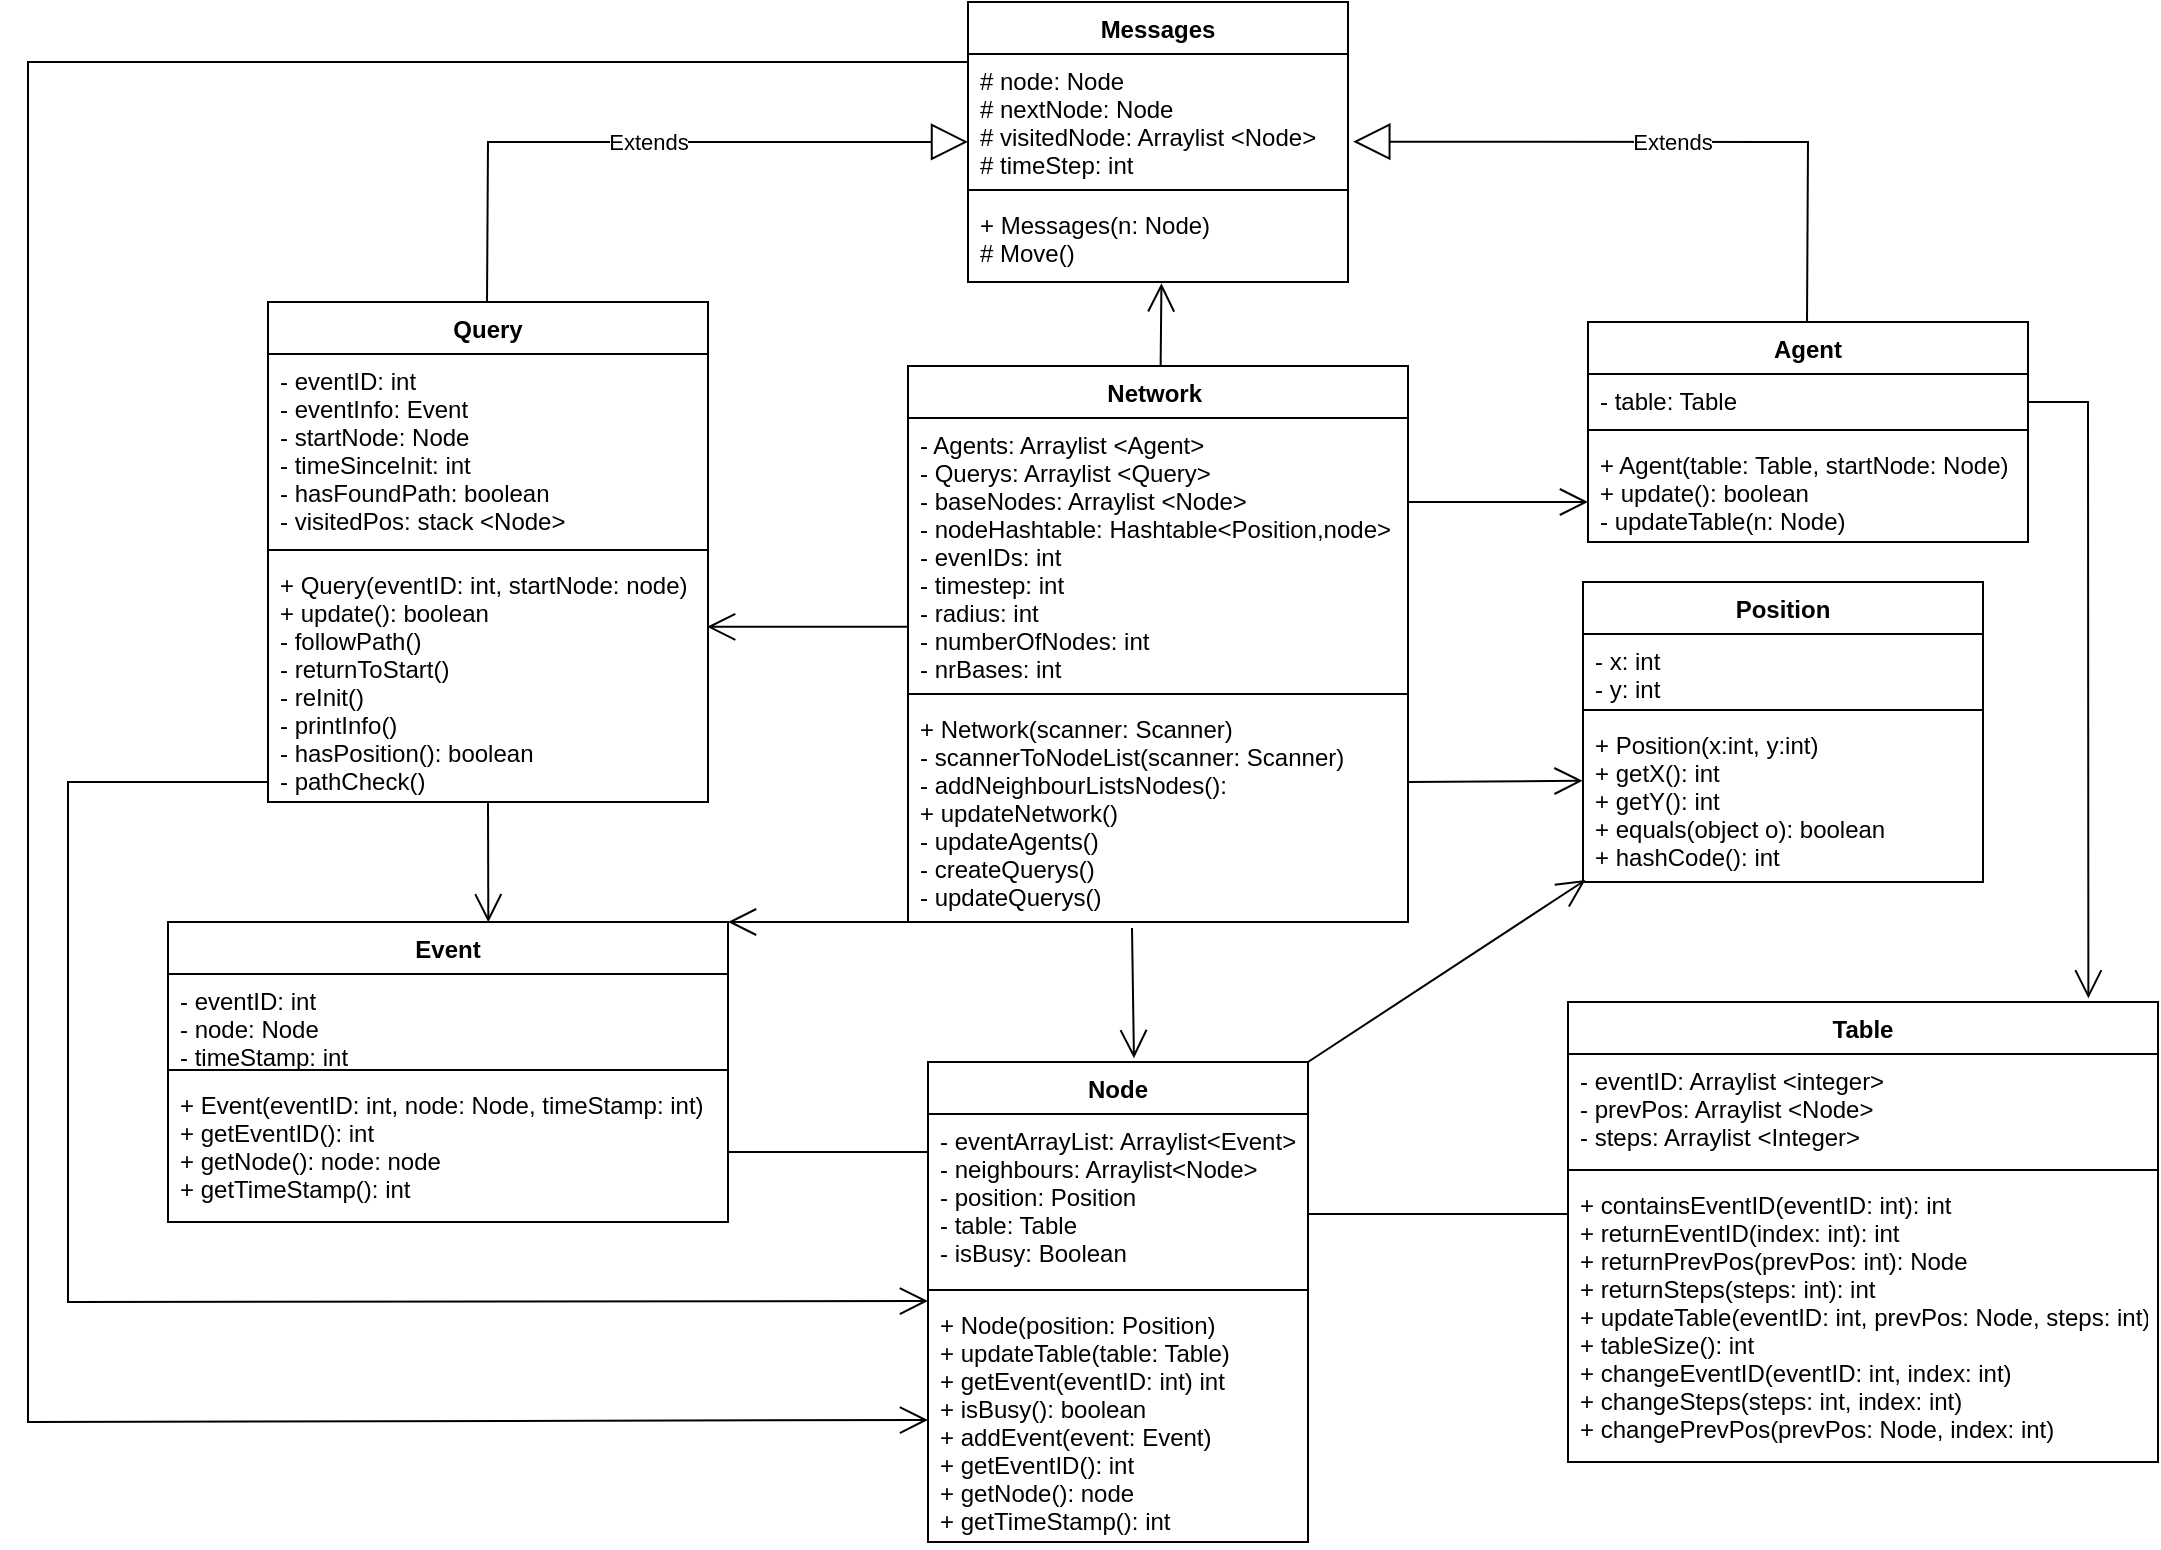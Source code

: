 <mxfile version="18.0.7" type="github">
  <diagram id="991YIVNwjoEm6JlIrCAU" name="Page-1">
    <mxGraphModel dx="1344" dy="1214" grid="1" gridSize="10" guides="1" tooltips="1" connect="1" arrows="1" fold="1" page="1" pageScale="1" pageWidth="1169" pageHeight="1654" math="0" shadow="0">
      <root>
        <mxCell id="0" />
        <mxCell id="1" parent="0" />
        <mxCell id="1_JYMFFjYfN3ZRPpOfIf-5" value="Messages" style="swimlane;fontStyle=1;align=center;verticalAlign=top;childLayout=stackLayout;horizontal=1;startSize=26;horizontalStack=0;resizeParent=1;resizeParentMax=0;resizeLast=0;collapsible=1;marginBottom=0;" parent="1" vertex="1">
          <mxGeometry x="490" y="10" width="190" height="140" as="geometry" />
        </mxCell>
        <mxCell id="1_JYMFFjYfN3ZRPpOfIf-6" value="# node: Node&#xa;# nextNode: Node&#xa;# visitedNode: Arraylist &lt;Node&gt;&#xa;# timeStep: int&#xa;&#xa;&#xa;" style="text;strokeColor=none;fillColor=none;align=left;verticalAlign=top;spacingLeft=4;spacingRight=4;overflow=hidden;rotatable=0;points=[[0,0.5],[1,0.5]];portConstraint=eastwest;" parent="1_JYMFFjYfN3ZRPpOfIf-5" vertex="1">
          <mxGeometry y="26" width="190" height="64" as="geometry" />
        </mxCell>
        <mxCell id="1_JYMFFjYfN3ZRPpOfIf-7" value="" style="line;strokeWidth=1;fillColor=none;align=left;verticalAlign=middle;spacingTop=-1;spacingLeft=3;spacingRight=3;rotatable=0;labelPosition=right;points=[];portConstraint=eastwest;" parent="1_JYMFFjYfN3ZRPpOfIf-5" vertex="1">
          <mxGeometry y="90" width="190" height="8" as="geometry" />
        </mxCell>
        <mxCell id="1_JYMFFjYfN3ZRPpOfIf-8" value="+ Messages(n: Node)&#xa;# Move()&#xa;" style="text;strokeColor=none;fillColor=none;align=left;verticalAlign=top;spacingLeft=4;spacingRight=4;overflow=hidden;rotatable=0;points=[[0,0.5],[1,0.5]];portConstraint=eastwest;" parent="1_JYMFFjYfN3ZRPpOfIf-5" vertex="1">
          <mxGeometry y="98" width="190" height="42" as="geometry" />
        </mxCell>
        <mxCell id="1_JYMFFjYfN3ZRPpOfIf-9" value="Query" style="swimlane;fontStyle=1;align=center;verticalAlign=top;childLayout=stackLayout;horizontal=1;startSize=26;horizontalStack=0;resizeParent=1;resizeParentMax=0;resizeLast=0;collapsible=1;marginBottom=0;" parent="1" vertex="1">
          <mxGeometry x="140" y="160" width="220" height="250" as="geometry" />
        </mxCell>
        <mxCell id="1_JYMFFjYfN3ZRPpOfIf-10" value="- eventID: int&#xa;- eventInfo: Event&#xa;- startNode: Node&#xa;- timeSinceInit: int&#xa;- hasFoundPath: boolean&#xa;- visitedPos: stack &lt;Node&gt;&#xa;&#xa;" style="text;strokeColor=none;fillColor=none;align=left;verticalAlign=top;spacingLeft=4;spacingRight=4;overflow=hidden;rotatable=0;points=[[0,0.5],[1,0.5]];portConstraint=eastwest;" parent="1_JYMFFjYfN3ZRPpOfIf-9" vertex="1">
          <mxGeometry y="26" width="220" height="94" as="geometry" />
        </mxCell>
        <mxCell id="1_JYMFFjYfN3ZRPpOfIf-11" value="" style="line;strokeWidth=1;fillColor=none;align=left;verticalAlign=middle;spacingTop=-1;spacingLeft=3;spacingRight=3;rotatable=0;labelPosition=right;points=[];portConstraint=eastwest;" parent="1_JYMFFjYfN3ZRPpOfIf-9" vertex="1">
          <mxGeometry y="120" width="220" height="8" as="geometry" />
        </mxCell>
        <mxCell id="1_JYMFFjYfN3ZRPpOfIf-12" value="+ Query(eventID: int, startNode: node)&#xa;+ update(): boolean&#xa;- followPath()&#xa;- returnToStart()&#xa;- reInit()&#xa;- printInfo()&#xa;- hasPosition(): boolean&#xa;- pathCheck()&#xa;&#xa;&#xa;" style="text;strokeColor=none;fillColor=none;align=left;verticalAlign=top;spacingLeft=4;spacingRight=4;overflow=hidden;rotatable=0;points=[[0,0.5],[1,0.5]];portConstraint=eastwest;" parent="1_JYMFFjYfN3ZRPpOfIf-9" vertex="1">
          <mxGeometry y="128" width="220" height="122" as="geometry" />
        </mxCell>
        <mxCell id="VKuDwxEm7nUwZR5LMTLR-1" value="Agent" style="swimlane;fontStyle=1;align=center;verticalAlign=top;childLayout=stackLayout;horizontal=1;startSize=26;horizontalStack=0;resizeParent=1;resizeParentMax=0;resizeLast=0;collapsible=1;marginBottom=0;" parent="1" vertex="1">
          <mxGeometry x="800" y="170" width="220" height="110" as="geometry" />
        </mxCell>
        <mxCell id="VKuDwxEm7nUwZR5LMTLR-2" value="- table: Table" style="text;strokeColor=none;fillColor=none;align=left;verticalAlign=top;spacingLeft=4;spacingRight=4;overflow=hidden;rotatable=0;points=[[0,0.5],[1,0.5]];portConstraint=eastwest;" parent="VKuDwxEm7nUwZR5LMTLR-1" vertex="1">
          <mxGeometry y="26" width="220" height="24" as="geometry" />
        </mxCell>
        <mxCell id="VKuDwxEm7nUwZR5LMTLR-3" value="" style="line;strokeWidth=1;fillColor=none;align=left;verticalAlign=middle;spacingTop=-1;spacingLeft=3;spacingRight=3;rotatable=0;labelPosition=right;points=[];portConstraint=eastwest;" parent="VKuDwxEm7nUwZR5LMTLR-1" vertex="1">
          <mxGeometry y="50" width="220" height="8" as="geometry" />
        </mxCell>
        <mxCell id="VKuDwxEm7nUwZR5LMTLR-4" value="+ Agent(table: Table, startNode: Node)&#xa;+ update(): boolean&#xa;- updateTable(n: Node)" style="text;strokeColor=none;fillColor=none;align=left;verticalAlign=top;spacingLeft=4;spacingRight=4;overflow=hidden;rotatable=0;points=[[0,0.5],[1,0.5]];portConstraint=eastwest;" parent="VKuDwxEm7nUwZR5LMTLR-1" vertex="1">
          <mxGeometry y="58" width="220" height="52" as="geometry" />
        </mxCell>
        <mxCell id="VKuDwxEm7nUwZR5LMTLR-6" value="Event" style="swimlane;fontStyle=1;align=center;verticalAlign=top;childLayout=stackLayout;horizontal=1;startSize=26;horizontalStack=0;resizeParent=1;resizeParentMax=0;resizeLast=0;collapsible=1;marginBottom=0;" parent="1" vertex="1">
          <mxGeometry x="90" y="470" width="280" height="150" as="geometry" />
        </mxCell>
        <mxCell id="VKuDwxEm7nUwZR5LMTLR-7" value="- eventID: int&#xa;- node: Node&#xa;- timeStamp: int" style="text;strokeColor=none;fillColor=none;align=left;verticalAlign=top;spacingLeft=4;spacingRight=4;overflow=hidden;rotatable=0;points=[[0,0.5],[1,0.5]];portConstraint=eastwest;" parent="VKuDwxEm7nUwZR5LMTLR-6" vertex="1">
          <mxGeometry y="26" width="280" height="44" as="geometry" />
        </mxCell>
        <mxCell id="VKuDwxEm7nUwZR5LMTLR-8" value="" style="line;strokeWidth=1;fillColor=none;align=left;verticalAlign=middle;spacingTop=-1;spacingLeft=3;spacingRight=3;rotatable=0;labelPosition=right;points=[];portConstraint=eastwest;" parent="VKuDwxEm7nUwZR5LMTLR-6" vertex="1">
          <mxGeometry y="70" width="280" height="8" as="geometry" />
        </mxCell>
        <mxCell id="VKuDwxEm7nUwZR5LMTLR-9" value="+ Event(eventID: int, node: Node, timeStamp: int)&#xa;+ getEventID(): int&#xa;+ getNode(): node: node&#xa;+ getTimeStamp(): int &#xa;" style="text;strokeColor=none;fillColor=none;align=left;verticalAlign=top;spacingLeft=4;spacingRight=4;overflow=hidden;rotatable=0;points=[[0,0.5],[1,0.5]];portConstraint=eastwest;" parent="VKuDwxEm7nUwZR5LMTLR-6" vertex="1">
          <mxGeometry y="78" width="280" height="72" as="geometry" />
        </mxCell>
        <mxCell id="jn8yHUsUbNdfzYUunDCB-1" value="Position" style="swimlane;fontStyle=1;align=center;verticalAlign=top;childLayout=stackLayout;horizontal=1;startSize=26;horizontalStack=0;resizeParent=1;resizeParentMax=0;resizeLast=0;collapsible=1;marginBottom=0;" parent="1" vertex="1">
          <mxGeometry x="797.5" y="300" width="200" height="150" as="geometry" />
        </mxCell>
        <mxCell id="jn8yHUsUbNdfzYUunDCB-2" value="- x: int&#xa;- y: int " style="text;strokeColor=none;fillColor=none;align=left;verticalAlign=top;spacingLeft=4;spacingRight=4;overflow=hidden;rotatable=0;points=[[0,0.5],[1,0.5]];portConstraint=eastwest;" parent="jn8yHUsUbNdfzYUunDCB-1" vertex="1">
          <mxGeometry y="26" width="200" height="34" as="geometry" />
        </mxCell>
        <mxCell id="jn8yHUsUbNdfzYUunDCB-3" value="" style="line;strokeWidth=1;fillColor=none;align=left;verticalAlign=middle;spacingTop=-1;spacingLeft=3;spacingRight=3;rotatable=0;labelPosition=right;points=[];portConstraint=eastwest;" parent="jn8yHUsUbNdfzYUunDCB-1" vertex="1">
          <mxGeometry y="60" width="200" height="8" as="geometry" />
        </mxCell>
        <mxCell id="jn8yHUsUbNdfzYUunDCB-4" value="+ Position(x:int, y:int)&#xa;+ getX(): int&#xa;+ getY(): int&#xa;+ equals(object o): boolean&#xa;+ hashCode(): int" style="text;strokeColor=none;fillColor=none;align=left;verticalAlign=top;spacingLeft=4;spacingRight=4;overflow=hidden;rotatable=0;points=[[0,0.5],[1,0.5]];portConstraint=eastwest;" parent="jn8yHUsUbNdfzYUunDCB-1" vertex="1">
          <mxGeometry y="68" width="200" height="82" as="geometry" />
        </mxCell>
        <mxCell id="jn8yHUsUbNdfzYUunDCB-5" value="Node" style="swimlane;fontStyle=1;align=center;verticalAlign=top;childLayout=stackLayout;horizontal=1;startSize=26;horizontalStack=0;resizeParent=1;resizeParentMax=0;resizeLast=0;collapsible=1;marginBottom=0;" parent="1" vertex="1">
          <mxGeometry x="470" y="540" width="190" height="240" as="geometry" />
        </mxCell>
        <mxCell id="jn8yHUsUbNdfzYUunDCB-6" value="- eventArrayList: Arraylist&lt;Event&gt;&#xa;- neighbours: Arraylist&lt;Node&gt;&#xa;- position: Position&#xa;- table: Table&#xa;- isBusy: Boolean&#xa;" style="text;strokeColor=none;fillColor=none;align=left;verticalAlign=top;spacingLeft=4;spacingRight=4;overflow=hidden;rotatable=0;points=[[0,0.5],[1,0.5]];portConstraint=eastwest;" parent="jn8yHUsUbNdfzYUunDCB-5" vertex="1">
          <mxGeometry y="26" width="190" height="84" as="geometry" />
        </mxCell>
        <mxCell id="jn8yHUsUbNdfzYUunDCB-7" value="" style="line;strokeWidth=1;fillColor=none;align=left;verticalAlign=middle;spacingTop=-1;spacingLeft=3;spacingRight=3;rotatable=0;labelPosition=right;points=[];portConstraint=eastwest;" parent="jn8yHUsUbNdfzYUunDCB-5" vertex="1">
          <mxGeometry y="110" width="190" height="8" as="geometry" />
        </mxCell>
        <mxCell id="jn8yHUsUbNdfzYUunDCB-8" value="+ Node(position: Position)&#xa;+ updateTable(table: Table)&#xa;+ getEvent(eventID: int) int&#xa;+ isBusy(): boolean&#xa;+ addEvent(event: Event) &#xa;+ getEventID(): int&#xa;+ getNode(): node&#xa;+ getTimeStamp(): int" style="text;strokeColor=none;fillColor=none;align=left;verticalAlign=top;spacingLeft=4;spacingRight=4;overflow=hidden;rotatable=0;points=[[0,0.5],[1,0.5]];portConstraint=eastwest;" parent="jn8yHUsUbNdfzYUunDCB-5" vertex="1">
          <mxGeometry y="118" width="190" height="122" as="geometry" />
        </mxCell>
        <mxCell id="jn8yHUsUbNdfzYUunDCB-9" value="Table" style="swimlane;fontStyle=1;align=center;verticalAlign=top;childLayout=stackLayout;horizontal=1;startSize=26;horizontalStack=0;resizeParent=1;resizeParentMax=0;resizeLast=0;collapsible=1;marginBottom=0;" parent="1" vertex="1">
          <mxGeometry x="790" y="510" width="295" height="230" as="geometry" />
        </mxCell>
        <mxCell id="jn8yHUsUbNdfzYUunDCB-10" value="- eventID: Arraylist &lt;integer&gt;&#xa;- prevPos: Arraylist &lt;Node&gt;&#xa;- steps: Arraylist &lt;Integer&gt;&#xa;" style="text;strokeColor=none;fillColor=none;align=left;verticalAlign=top;spacingLeft=4;spacingRight=4;overflow=hidden;rotatable=0;points=[[0,0.5],[1,0.5]];portConstraint=eastwest;" parent="jn8yHUsUbNdfzYUunDCB-9" vertex="1">
          <mxGeometry y="26" width="295" height="54" as="geometry" />
        </mxCell>
        <mxCell id="jn8yHUsUbNdfzYUunDCB-11" value="" style="line;strokeWidth=1;fillColor=none;align=left;verticalAlign=middle;spacingTop=-1;spacingLeft=3;spacingRight=3;rotatable=0;labelPosition=right;points=[];portConstraint=eastwest;" parent="jn8yHUsUbNdfzYUunDCB-9" vertex="1">
          <mxGeometry y="80" width="295" height="8" as="geometry" />
        </mxCell>
        <mxCell id="jn8yHUsUbNdfzYUunDCB-12" value="+ containsEventID(eventID: int): int&#xa;+ returnEventID(index: int): int&#xa;+ returnPrevPos(prevPos: int): Node&#xa;+ returnSteps(steps: int): int&#xa;+ updateTable(eventID: int, prevPos: Node, steps: int)&#xa;+ tableSize(): int&#xa;+ changeEventID(eventID: int, index: int)&#xa;+ changeSteps(steps: int, index: int)&#xa;+ changePrevPos(prevPos: Node, index: int)&#xa;" style="text;strokeColor=none;fillColor=none;align=left;verticalAlign=top;spacingLeft=4;spacingRight=4;overflow=hidden;rotatable=0;points=[[0,0.5],[1,0.5]];portConstraint=eastwest;" parent="jn8yHUsUbNdfzYUunDCB-9" vertex="1">
          <mxGeometry y="88" width="295" height="142" as="geometry" />
        </mxCell>
        <mxCell id="jn8yHUsUbNdfzYUunDCB-13" value="Network " style="swimlane;fontStyle=1;align=center;verticalAlign=top;childLayout=stackLayout;horizontal=1;startSize=26;horizontalStack=0;resizeParent=1;resizeParentMax=0;resizeLast=0;collapsible=1;marginBottom=0;" parent="1" vertex="1">
          <mxGeometry x="460" y="192" width="250" height="278" as="geometry" />
        </mxCell>
        <mxCell id="jn8yHUsUbNdfzYUunDCB-14" value="- Agents: Arraylist &lt;Agent&gt;&#xa;- Querys: Arraylist &lt;Query&gt;&#xa;- baseNodes: Arraylist &lt;Node&gt;&#xa;- nodeHashtable: Hashtable&lt;Position,node&gt;&#xa;- evenIDs: int&#xa;- timestep: int&#xa;- radius: int&#xa;- numberOfNodes: int&#xa;- nrBases: int" style="text;strokeColor=none;fillColor=none;align=left;verticalAlign=top;spacingLeft=4;spacingRight=4;overflow=hidden;rotatable=0;points=[[0,0.5],[1,0.5]];portConstraint=eastwest;" parent="jn8yHUsUbNdfzYUunDCB-13" vertex="1">
          <mxGeometry y="26" width="250" height="134" as="geometry" />
        </mxCell>
        <mxCell id="jn8yHUsUbNdfzYUunDCB-15" value="" style="line;strokeWidth=1;fillColor=none;align=left;verticalAlign=middle;spacingTop=-1;spacingLeft=3;spacingRight=3;rotatable=0;labelPosition=right;points=[];portConstraint=eastwest;" parent="jn8yHUsUbNdfzYUunDCB-13" vertex="1">
          <mxGeometry y="160" width="250" height="8" as="geometry" />
        </mxCell>
        <mxCell id="jn8yHUsUbNdfzYUunDCB-16" value="+ Network(scanner: Scanner)&#xa;- scannerToNodeList(scanner: Scanner)&#xa;- addNeighbourListsNodes():&#xa;+ updateNetwork()&#xa;- updateAgents()&#xa;- createQuerys()&#xa;- updateQuerys()" style="text;strokeColor=none;fillColor=none;align=left;verticalAlign=top;spacingLeft=4;spacingRight=4;overflow=hidden;rotatable=0;points=[[0,0.5],[1,0.5]];portConstraint=eastwest;" parent="jn8yHUsUbNdfzYUunDCB-13" vertex="1">
          <mxGeometry y="168" width="250" height="110" as="geometry" />
        </mxCell>
        <mxCell id="jn8yHUsUbNdfzYUunDCB-18" value="Extends" style="endArrow=block;endSize=16;endFill=0;html=1;rounded=0;entryX=0;entryY=0.687;entryDx=0;entryDy=0;entryPerimeter=0;" parent="1" target="1_JYMFFjYfN3ZRPpOfIf-6" edge="1">
          <mxGeometry width="160" relative="1" as="geometry">
            <mxPoint x="249.5" y="160" as="sourcePoint" />
            <mxPoint x="250" y="10" as="targetPoint" />
            <Array as="points">
              <mxPoint x="250" y="80" />
            </Array>
          </mxGeometry>
        </mxCell>
        <mxCell id="jn8yHUsUbNdfzYUunDCB-19" value="Extends" style="endArrow=block;endSize=16;endFill=0;html=1;rounded=0;entryX=1.014;entryY=0.685;entryDx=0;entryDy=0;entryPerimeter=0;" parent="1" target="1_JYMFFjYfN3ZRPpOfIf-6" edge="1">
          <mxGeometry width="160" relative="1" as="geometry">
            <mxPoint x="909.5" y="170" as="sourcePoint" />
            <mxPoint x="820" y="40" as="targetPoint" />
            <Array as="points">
              <mxPoint x="910" y="80" />
            </Array>
          </mxGeometry>
        </mxCell>
        <mxCell id="62OBO01a-AQggHhQumZn-6" value="" style="endArrow=open;endFill=1;endSize=12;html=1;rounded=0;exitX=0.001;exitY=0.779;exitDx=0;exitDy=0;exitPerimeter=0;entryX=0.998;entryY=0.282;entryDx=0;entryDy=0;entryPerimeter=0;" edge="1" parent="1" source="jn8yHUsUbNdfzYUunDCB-14" target="1_JYMFFjYfN3ZRPpOfIf-12">
          <mxGeometry width="160" relative="1" as="geometry">
            <mxPoint x="380" y="284.5" as="sourcePoint" />
            <mxPoint x="400" y="350" as="targetPoint" />
          </mxGeometry>
        </mxCell>
        <mxCell id="62OBO01a-AQggHhQumZn-7" value="" style="endArrow=open;endFill=1;endSize=12;html=1;rounded=0;" edge="1" parent="1">
          <mxGeometry width="160" relative="1" as="geometry">
            <mxPoint x="710" y="260" as="sourcePoint" />
            <mxPoint x="800" y="260" as="targetPoint" />
            <Array as="points">
              <mxPoint x="760" y="260" />
            </Array>
          </mxGeometry>
        </mxCell>
        <mxCell id="62OBO01a-AQggHhQumZn-9" value="" style="endArrow=open;endFill=1;endSize=12;html=1;rounded=0;entryX=0.509;entryY=1.016;entryDx=0;entryDy=0;entryPerimeter=0;" edge="1" parent="1" source="jn8yHUsUbNdfzYUunDCB-13" target="1_JYMFFjYfN3ZRPpOfIf-8">
          <mxGeometry width="160" relative="1" as="geometry">
            <mxPoint x="680" y="140" as="sourcePoint" />
            <mxPoint x="840" y="140" as="targetPoint" />
          </mxGeometry>
        </mxCell>
        <mxCell id="62OBO01a-AQggHhQumZn-10" value="" style="endArrow=open;endFill=1;endSize=12;html=1;rounded=0;entryX=-0.001;entryY=0.383;entryDx=0;entryDy=0;entryPerimeter=0;" edge="1" parent="1" target="jn8yHUsUbNdfzYUunDCB-4">
          <mxGeometry width="160" relative="1" as="geometry">
            <mxPoint x="710" y="400" as="sourcePoint" />
            <mxPoint x="870" y="460" as="targetPoint" />
          </mxGeometry>
        </mxCell>
        <mxCell id="62OBO01a-AQggHhQumZn-11" value="" style="endArrow=open;endFill=1;endSize=12;html=1;rounded=0;exitX=0;exitY=1;exitDx=0;exitDy=0;exitPerimeter=0;" edge="1" parent="1" source="jn8yHUsUbNdfzYUunDCB-16">
          <mxGeometry width="160" relative="1" as="geometry">
            <mxPoint x="470" y="390" as="sourcePoint" />
            <mxPoint x="370" y="470" as="targetPoint" />
          </mxGeometry>
        </mxCell>
        <mxCell id="62OBO01a-AQggHhQumZn-12" value="" style="endArrow=open;endFill=1;endSize=12;html=1;rounded=0;exitX=0.448;exitY=1.027;exitDx=0;exitDy=0;exitPerimeter=0;entryX=0.542;entryY=-0.008;entryDx=0;entryDy=0;entryPerimeter=0;" edge="1" parent="1" source="jn8yHUsUbNdfzYUunDCB-16" target="jn8yHUsUbNdfzYUunDCB-5">
          <mxGeometry width="160" relative="1" as="geometry">
            <mxPoint x="500" y="530" as="sourcePoint" />
            <mxPoint x="570" y="510" as="targetPoint" />
          </mxGeometry>
        </mxCell>
        <mxCell id="62OBO01a-AQggHhQumZn-13" value="" style="endArrow=open;endFill=1;endSize=12;html=1;rounded=0;exitX=0.5;exitY=1;exitDx=0;exitDy=0;entryX=0.572;entryY=0.001;entryDx=0;entryDy=0;entryPerimeter=0;" edge="1" parent="1" source="1_JYMFFjYfN3ZRPpOfIf-9" target="VKuDwxEm7nUwZR5LMTLR-6">
          <mxGeometry width="160" relative="1" as="geometry">
            <mxPoint x="130" y="870" as="sourcePoint" />
            <mxPoint x="290" y="870" as="targetPoint" />
          </mxGeometry>
        </mxCell>
        <mxCell id="62OBO01a-AQggHhQumZn-14" value="" style="endArrow=open;endFill=1;endSize=12;html=1;rounded=0;" edge="1" parent="1">
          <mxGeometry width="160" relative="1" as="geometry">
            <mxPoint x="140" y="400" as="sourcePoint" />
            <mxPoint x="470" y="659.5" as="targetPoint" />
            <Array as="points">
              <mxPoint x="40" y="400" />
              <mxPoint x="40" y="660" />
            </Array>
          </mxGeometry>
        </mxCell>
        <mxCell id="62OBO01a-AQggHhQumZn-15" value="" style="endArrow=open;endFill=1;endSize=12;html=1;rounded=0;entryX=0.006;entryY=0.988;entryDx=0;entryDy=0;entryPerimeter=0;" edge="1" parent="1" target="jn8yHUsUbNdfzYUunDCB-4">
          <mxGeometry width="160" relative="1" as="geometry">
            <mxPoint x="660" y="540" as="sourcePoint" />
            <mxPoint x="820" y="540" as="targetPoint" />
          </mxGeometry>
        </mxCell>
        <mxCell id="62OBO01a-AQggHhQumZn-17" value="" style="endArrow=open;endFill=1;endSize=12;html=1;rounded=0;entryX=0.882;entryY=-0.008;entryDx=0;entryDy=0;entryPerimeter=0;" edge="1" parent="1" target="jn8yHUsUbNdfzYUunDCB-9">
          <mxGeometry width="160" relative="1" as="geometry">
            <mxPoint x="1020" y="210" as="sourcePoint" />
            <mxPoint x="1180" y="210" as="targetPoint" />
            <Array as="points">
              <mxPoint x="1050" y="210" />
            </Array>
          </mxGeometry>
        </mxCell>
        <mxCell id="62OBO01a-AQggHhQumZn-19" value="" style="line;strokeWidth=1;fillColor=none;align=left;verticalAlign=middle;spacingTop=-1;spacingLeft=3;spacingRight=3;rotatable=0;labelPosition=right;points=[];portConstraint=eastwest;" vertex="1" parent="1">
          <mxGeometry x="370" y="580" width="100" height="10" as="geometry" />
        </mxCell>
        <mxCell id="62OBO01a-AQggHhQumZn-20" value="" style="line;strokeWidth=1;fillColor=none;align=left;verticalAlign=middle;spacingTop=-1;spacingLeft=3;spacingRight=3;rotatable=0;labelPosition=right;points=[];portConstraint=eastwest;" vertex="1" parent="1">
          <mxGeometry x="660" y="612" width="130" height="8" as="geometry" />
        </mxCell>
        <mxCell id="62OBO01a-AQggHhQumZn-21" value="" style="endArrow=open;endFill=1;endSize=12;html=1;rounded=0;exitX=0;exitY=0.063;exitDx=0;exitDy=0;exitPerimeter=0;entryX=0;entryY=0.5;entryDx=0;entryDy=0;" edge="1" parent="1" source="1_JYMFFjYfN3ZRPpOfIf-6" target="jn8yHUsUbNdfzYUunDCB-8">
          <mxGeometry width="160" relative="1" as="geometry">
            <mxPoint x="90" y="40" as="sourcePoint" />
            <mxPoint x="420" y="860" as="targetPoint" />
            <Array as="points">
              <mxPoint x="20" y="40" />
              <mxPoint x="20" y="720" />
            </Array>
          </mxGeometry>
        </mxCell>
      </root>
    </mxGraphModel>
  </diagram>
</mxfile>
